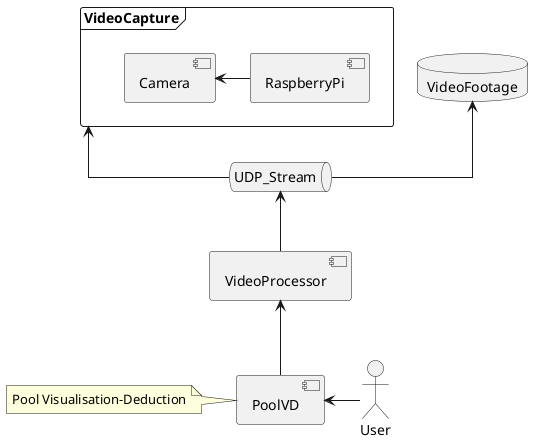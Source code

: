 @startuml data_flow
skinparam linetype ortho
frame VideoCapture{
  component Camera
  component RaspberryPi

  Camera <- RaspberryPi
}

database VideoFootage{

}

component VideoProcessor
queue UDP_Stream
VideoFootage <-- UDP_Stream
VideoCapture <-- UDP_Stream
UDP_Stream <-- VideoProcessor

component PoolVD
VideoProcessor <-- PoolVD
note left of PoolVD
  Pool Visualisation-Deduction
end note
actor User
PoolVD <- User

@enduml